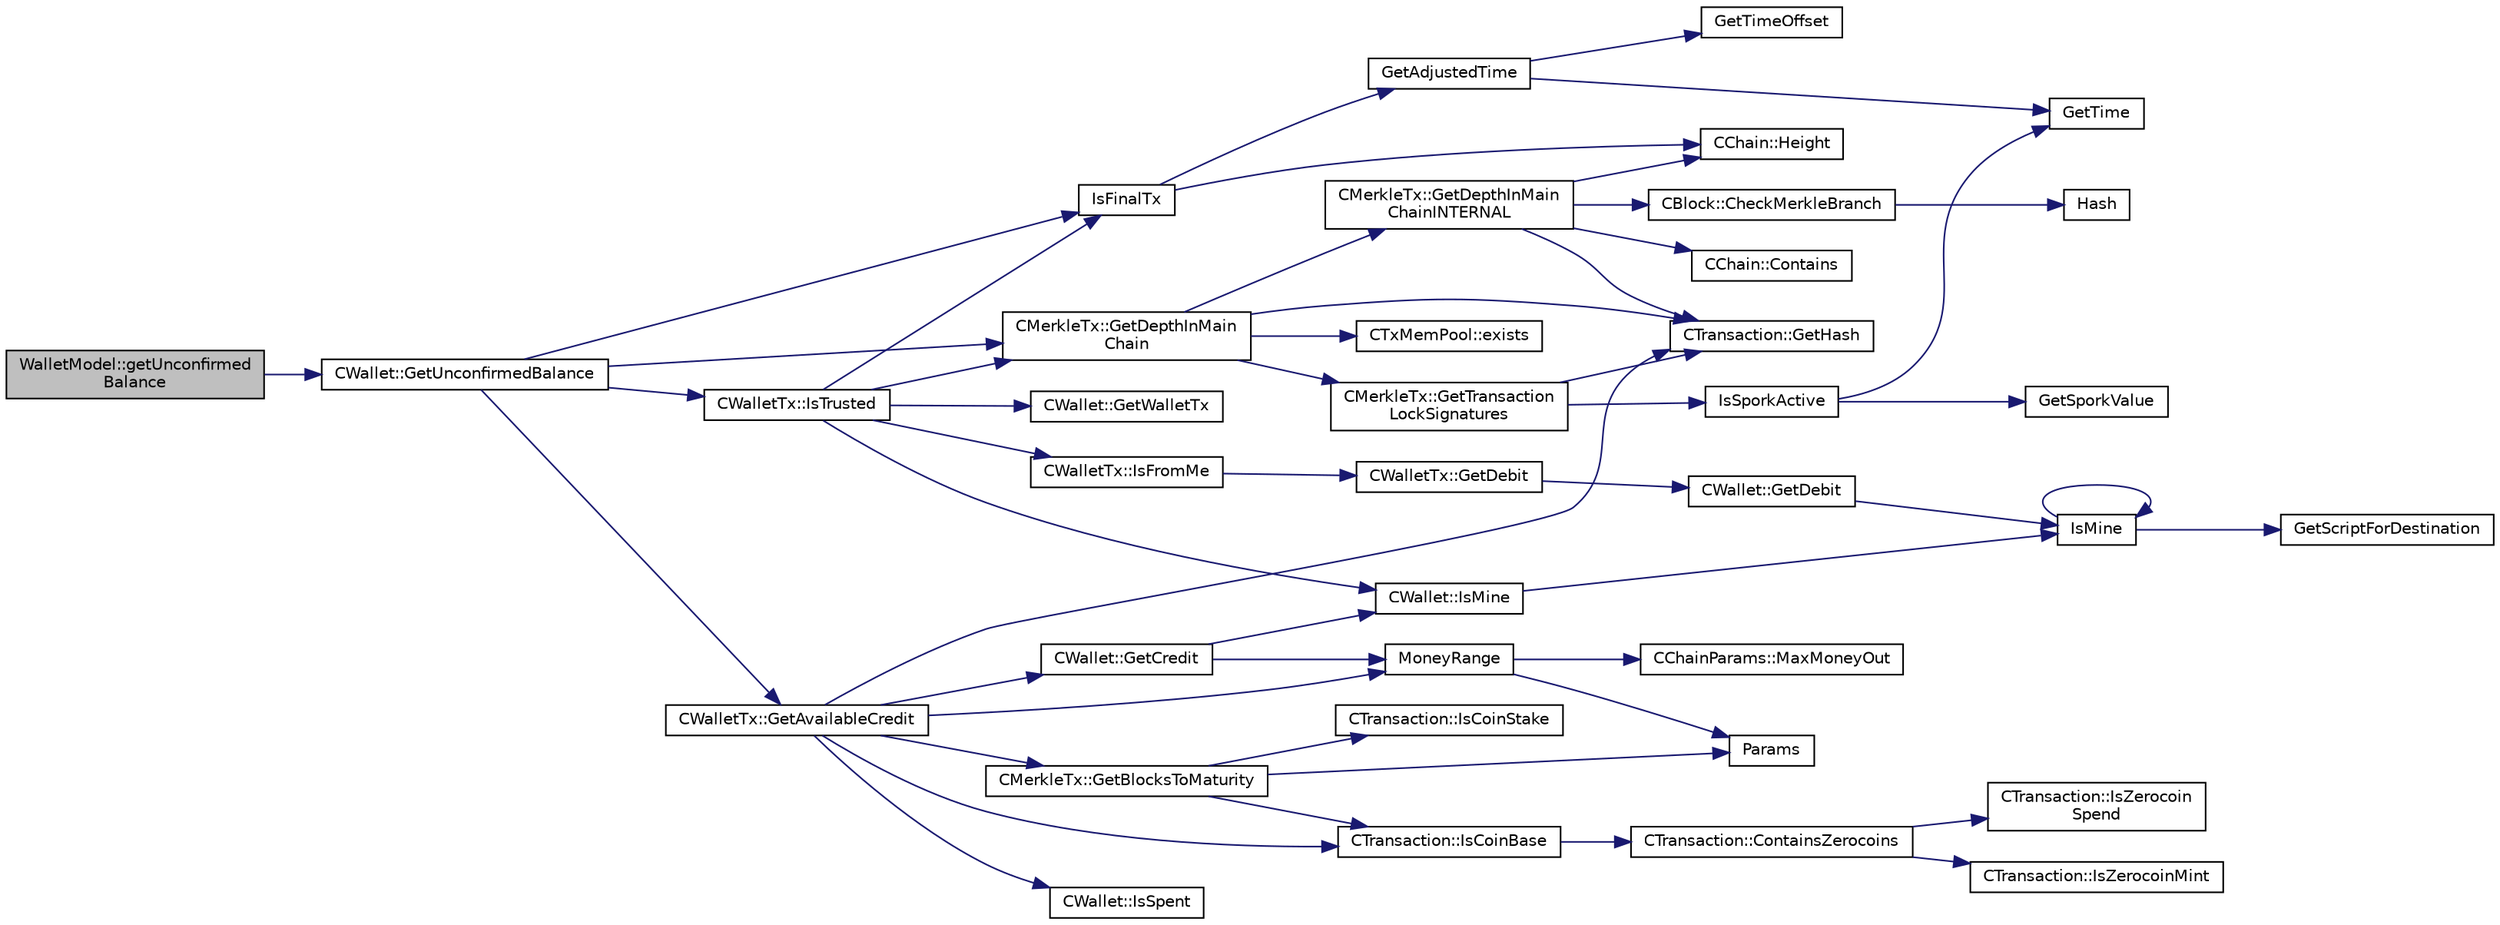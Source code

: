 digraph "WalletModel::getUnconfirmedBalance"
{
  edge [fontname="Helvetica",fontsize="10",labelfontname="Helvetica",labelfontsize="10"];
  node [fontname="Helvetica",fontsize="10",shape=record];
  rankdir="LR";
  Node668 [label="WalletModel::getUnconfirmed\lBalance",height=0.2,width=0.4,color="black", fillcolor="grey75", style="filled", fontcolor="black"];
  Node668 -> Node669 [color="midnightblue",fontsize="10",style="solid",fontname="Helvetica"];
  Node669 [label="CWallet::GetUnconfirmedBalance",height=0.2,width=0.4,color="black", fillcolor="white", style="filled",URL="$group___actions.html#ga6e6e1497535d499242c2f2a76d1cbe63"];
  Node669 -> Node670 [color="midnightblue",fontsize="10",style="solid",fontname="Helvetica"];
  Node670 [label="IsFinalTx",height=0.2,width=0.4,color="black", fillcolor="white", style="filled",URL="$main_8cpp.html#adc332cd7ac94e639bb4239618341be19"];
  Node670 -> Node671 [color="midnightblue",fontsize="10",style="solid",fontname="Helvetica"];
  Node671 [label="CChain::Height",height=0.2,width=0.4,color="black", fillcolor="white", style="filled",URL="$class_c_chain.html#ad4758bc8872ce065a9579f77c3171d40",tooltip="Return the maximal height in the chain. "];
  Node670 -> Node672 [color="midnightblue",fontsize="10",style="solid",fontname="Helvetica"];
  Node672 [label="GetAdjustedTime",height=0.2,width=0.4,color="black", fillcolor="white", style="filled",URL="$timedata_8cpp.html#a09f81b9c7650f898cf3cf305b87547e6"];
  Node672 -> Node673 [color="midnightblue",fontsize="10",style="solid",fontname="Helvetica"];
  Node673 [label="GetTime",height=0.2,width=0.4,color="black", fillcolor="white", style="filled",URL="$utiltime_8cpp.html#a46fac5fba8ba905b5f9acb364f5d8c6f",tooltip="For unit testing. "];
  Node672 -> Node674 [color="midnightblue",fontsize="10",style="solid",fontname="Helvetica"];
  Node674 [label="GetTimeOffset",height=0.2,width=0.4,color="black", fillcolor="white", style="filled",URL="$timedata_8cpp.html#a50ca5344c75631267633f15cfe5e983e",tooltip="\"Never go to sea with two chronometers; take one or three.\" Our three time sources are: ..."];
  Node669 -> Node675 [color="midnightblue",fontsize="10",style="solid",fontname="Helvetica"];
  Node675 [label="CWalletTx::IsTrusted",height=0.2,width=0.4,color="black", fillcolor="white", style="filled",URL="$class_c_wallet_tx.html#a71efb0d5b5def8ae00a1d74b8741bfcb"];
  Node675 -> Node670 [color="midnightblue",fontsize="10",style="solid",fontname="Helvetica"];
  Node675 -> Node676 [color="midnightblue",fontsize="10",style="solid",fontname="Helvetica"];
  Node676 [label="CMerkleTx::GetDepthInMain\lChain",height=0.2,width=0.4,color="black", fillcolor="white", style="filled",URL="$class_c_merkle_tx.html#a5bf3a355593ecce5799de92d013149b1",tooltip="Return depth of transaction in blockchain: -1 : not in blockchain, and not in memory pool (conflicted..."];
  Node676 -> Node677 [color="midnightblue",fontsize="10",style="solid",fontname="Helvetica"];
  Node677 [label="CMerkleTx::GetDepthInMain\lChainINTERNAL",height=0.2,width=0.4,color="black", fillcolor="white", style="filled",URL="$class_c_merkle_tx.html#ada4285bcdc83c90dc5829d9902b1271c"];
  Node677 -> Node678 [color="midnightblue",fontsize="10",style="solid",fontname="Helvetica"];
  Node678 [label="CChain::Contains",height=0.2,width=0.4,color="black", fillcolor="white", style="filled",URL="$class_c_chain.html#af1786dc229c215dea7f727c11df2c8dc",tooltip="Efficiently check whether a block is present in this chain. "];
  Node677 -> Node679 [color="midnightblue",fontsize="10",style="solid",fontname="Helvetica"];
  Node679 [label="CBlock::CheckMerkleBranch",height=0.2,width=0.4,color="black", fillcolor="white", style="filled",URL="$class_c_block.html#a81684cf96f6fb6731c869865b80d1ccd"];
  Node679 -> Node680 [color="midnightblue",fontsize="10",style="solid",fontname="Helvetica"];
  Node680 [label="Hash",height=0.2,width=0.4,color="black", fillcolor="white", style="filled",URL="$hash_8h.html#a12c5e981d7f5f2850027fd5e932eff61",tooltip="Compute the 256-bit hash of a std::string. "];
  Node677 -> Node681 [color="midnightblue",fontsize="10",style="solid",fontname="Helvetica"];
  Node681 [label="CTransaction::GetHash",height=0.2,width=0.4,color="black", fillcolor="white", style="filled",URL="$class_c_transaction.html#a7efd1379de830341417c0bfa23a149aa"];
  Node677 -> Node671 [color="midnightblue",fontsize="10",style="solid",fontname="Helvetica"];
  Node676 -> Node682 [color="midnightblue",fontsize="10",style="solid",fontname="Helvetica"];
  Node682 [label="CTxMemPool::exists",height=0.2,width=0.4,color="black", fillcolor="white", style="filled",URL="$class_c_tx_mem_pool.html#adba06e79be4a1a092dd2db8290733be7"];
  Node676 -> Node681 [color="midnightblue",fontsize="10",style="solid",fontname="Helvetica"];
  Node676 -> Node683 [color="midnightblue",fontsize="10",style="solid",fontname="Helvetica"];
  Node683 [label="CMerkleTx::GetTransaction\lLockSignatures",height=0.2,width=0.4,color="black", fillcolor="white", style="filled",URL="$class_c_merkle_tx.html#a29ab20d0785095dba254ca1050ba6989"];
  Node683 -> Node684 [color="midnightblue",fontsize="10",style="solid",fontname="Helvetica"];
  Node684 [label="IsSporkActive",height=0.2,width=0.4,color="black", fillcolor="white", style="filled",URL="$spork_8cpp.html#a3305663176e21e81c80dc951a7f8ea5e"];
  Node684 -> Node685 [color="midnightblue",fontsize="10",style="solid",fontname="Helvetica"];
  Node685 [label="GetSporkValue",height=0.2,width=0.4,color="black", fillcolor="white", style="filled",URL="$spork_8cpp.html#a7125c44e1c9a54dc7c28556b3fb24a8f"];
  Node684 -> Node673 [color="midnightblue",fontsize="10",style="solid",fontname="Helvetica"];
  Node683 -> Node681 [color="midnightblue",fontsize="10",style="solid",fontname="Helvetica"];
  Node675 -> Node686 [color="midnightblue",fontsize="10",style="solid",fontname="Helvetica"];
  Node686 [label="CWalletTx::IsFromMe",height=0.2,width=0.4,color="black", fillcolor="white", style="filled",URL="$class_c_wallet_tx.html#a4b4fdec025af8171852c3eece1c2508f"];
  Node686 -> Node687 [color="midnightblue",fontsize="10",style="solid",fontname="Helvetica"];
  Node687 [label="CWalletTx::GetDebit",height=0.2,width=0.4,color="black", fillcolor="white", style="filled",URL="$class_c_wallet_tx.html#a7757c17a323e5f6f75c92acb398d3568",tooltip="filter decides which addresses will count towards the debit "];
  Node687 -> Node688 [color="midnightblue",fontsize="10",style="solid",fontname="Helvetica"];
  Node688 [label="CWallet::GetDebit",height=0.2,width=0.4,color="black", fillcolor="white", style="filled",URL="$group__map_wallet.html#ga5ab4855aac6f4b335421944403e44d6d"];
  Node688 -> Node689 [color="midnightblue",fontsize="10",style="solid",fontname="Helvetica"];
  Node689 [label="IsMine",height=0.2,width=0.4,color="black", fillcolor="white", style="filled",URL="$wallet__ismine_8cpp.html#adc59cf67d903c1ba1ef225561b85bfce"];
  Node689 -> Node690 [color="midnightblue",fontsize="10",style="solid",fontname="Helvetica"];
  Node690 [label="GetScriptForDestination",height=0.2,width=0.4,color="black", fillcolor="white", style="filled",URL="$standard_8cpp.html#ae40f28d3b46c21033f6ee1f1200d0321"];
  Node689 -> Node689 [color="midnightblue",fontsize="10",style="solid",fontname="Helvetica"];
  Node675 -> Node691 [color="midnightblue",fontsize="10",style="solid",fontname="Helvetica"];
  Node691 [label="CWallet::GetWalletTx",height=0.2,width=0.4,color="black", fillcolor="white", style="filled",URL="$group__map_wallet.html#gac496716bb889a5934fa27398aeb2330a"];
  Node675 -> Node692 [color="midnightblue",fontsize="10",style="solid",fontname="Helvetica"];
  Node692 [label="CWallet::IsMine",height=0.2,width=0.4,color="black", fillcolor="white", style="filled",URL="$group__map_wallet.html#ga4eada57edc1c443564b8cc9b853d955c"];
  Node692 -> Node689 [color="midnightblue",fontsize="10",style="solid",fontname="Helvetica"];
  Node669 -> Node676 [color="midnightblue",fontsize="10",style="solid",fontname="Helvetica"];
  Node669 -> Node693 [color="midnightblue",fontsize="10",style="solid",fontname="Helvetica"];
  Node693 [label="CWalletTx::GetAvailableCredit",height=0.2,width=0.4,color="black", fillcolor="white", style="filled",URL="$class_c_wallet_tx.html#af3c82ba365c720dd3d929b86bf432ef6"];
  Node693 -> Node694 [color="midnightblue",fontsize="10",style="solid",fontname="Helvetica"];
  Node694 [label="CTransaction::IsCoinBase",height=0.2,width=0.4,color="black", fillcolor="white", style="filled",URL="$class_c_transaction.html#a96256e8ac1bf79ad9c057e48c41132dd"];
  Node694 -> Node695 [color="midnightblue",fontsize="10",style="solid",fontname="Helvetica"];
  Node695 [label="CTransaction::ContainsZerocoins",height=0.2,width=0.4,color="black", fillcolor="white", style="filled",URL="$class_c_transaction.html#a613051e8e5651a7500cb455f37dd1116"];
  Node695 -> Node696 [color="midnightblue",fontsize="10",style="solid",fontname="Helvetica"];
  Node696 [label="CTransaction::IsZerocoin\lSpend",height=0.2,width=0.4,color="black", fillcolor="white", style="filled",URL="$class_c_transaction.html#a4cda5603795c5f9179d4c8bd43f809cd"];
  Node695 -> Node697 [color="midnightblue",fontsize="10",style="solid",fontname="Helvetica"];
  Node697 [label="CTransaction::IsZerocoinMint",height=0.2,width=0.4,color="black", fillcolor="white", style="filled",URL="$class_c_transaction.html#ab91efb1c2312e6feeecfbbfff11abbb1"];
  Node693 -> Node698 [color="midnightblue",fontsize="10",style="solid",fontname="Helvetica"];
  Node698 [label="CMerkleTx::GetBlocksToMaturity",height=0.2,width=0.4,color="black", fillcolor="white", style="filled",URL="$class_c_merkle_tx.html#a69ebd437f7b44169659c3527fe73b6ab"];
  Node698 -> Node694 [color="midnightblue",fontsize="10",style="solid",fontname="Helvetica"];
  Node698 -> Node699 [color="midnightblue",fontsize="10",style="solid",fontname="Helvetica"];
  Node699 [label="CTransaction::IsCoinStake",height=0.2,width=0.4,color="black", fillcolor="white", style="filled",URL="$class_c_transaction.html#ace4278a41a296d40dcf5fb2b9cf007ec"];
  Node698 -> Node700 [color="midnightblue",fontsize="10",style="solid",fontname="Helvetica"];
  Node700 [label="Params",height=0.2,width=0.4,color="black", fillcolor="white", style="filled",URL="$chainparams_8cpp.html#ace5c5b706d71a324a417dd2db394fd4a",tooltip="Return the currently selected parameters. "];
  Node693 -> Node681 [color="midnightblue",fontsize="10",style="solid",fontname="Helvetica"];
  Node693 -> Node701 [color="midnightblue",fontsize="10",style="solid",fontname="Helvetica"];
  Node701 [label="CWallet::IsSpent",height=0.2,width=0.4,color="black", fillcolor="white", style="filled",URL="$group__map_wallet.html#ga6adcf1c224ed3c3fe4b0b19f6fca75d8",tooltip="Outpoint is spent if any non-conflicted transaction spends it: "];
  Node693 -> Node702 [color="midnightblue",fontsize="10",style="solid",fontname="Helvetica"];
  Node702 [label="CWallet::GetCredit",height=0.2,width=0.4,color="black", fillcolor="white", style="filled",URL="$class_c_wallet.html#aa60b69c7d4ea6063ed83b13d7c6fe695"];
  Node702 -> Node703 [color="midnightblue",fontsize="10",style="solid",fontname="Helvetica"];
  Node703 [label="MoneyRange",height=0.2,width=0.4,color="black", fillcolor="white", style="filled",URL="$main_8cpp.html#a0529385ca34689843ef65d844a67c945"];
  Node703 -> Node700 [color="midnightblue",fontsize="10",style="solid",fontname="Helvetica"];
  Node703 -> Node704 [color="midnightblue",fontsize="10",style="solid",fontname="Helvetica"];
  Node704 [label="CChainParams::MaxMoneyOut",height=0.2,width=0.4,color="black", fillcolor="white", style="filled",URL="$class_c_chain_params.html#a82190f02d83daee6823362e3c25848d0"];
  Node702 -> Node692 [color="midnightblue",fontsize="10",style="solid",fontname="Helvetica"];
  Node693 -> Node703 [color="midnightblue",fontsize="10",style="solid",fontname="Helvetica"];
}
